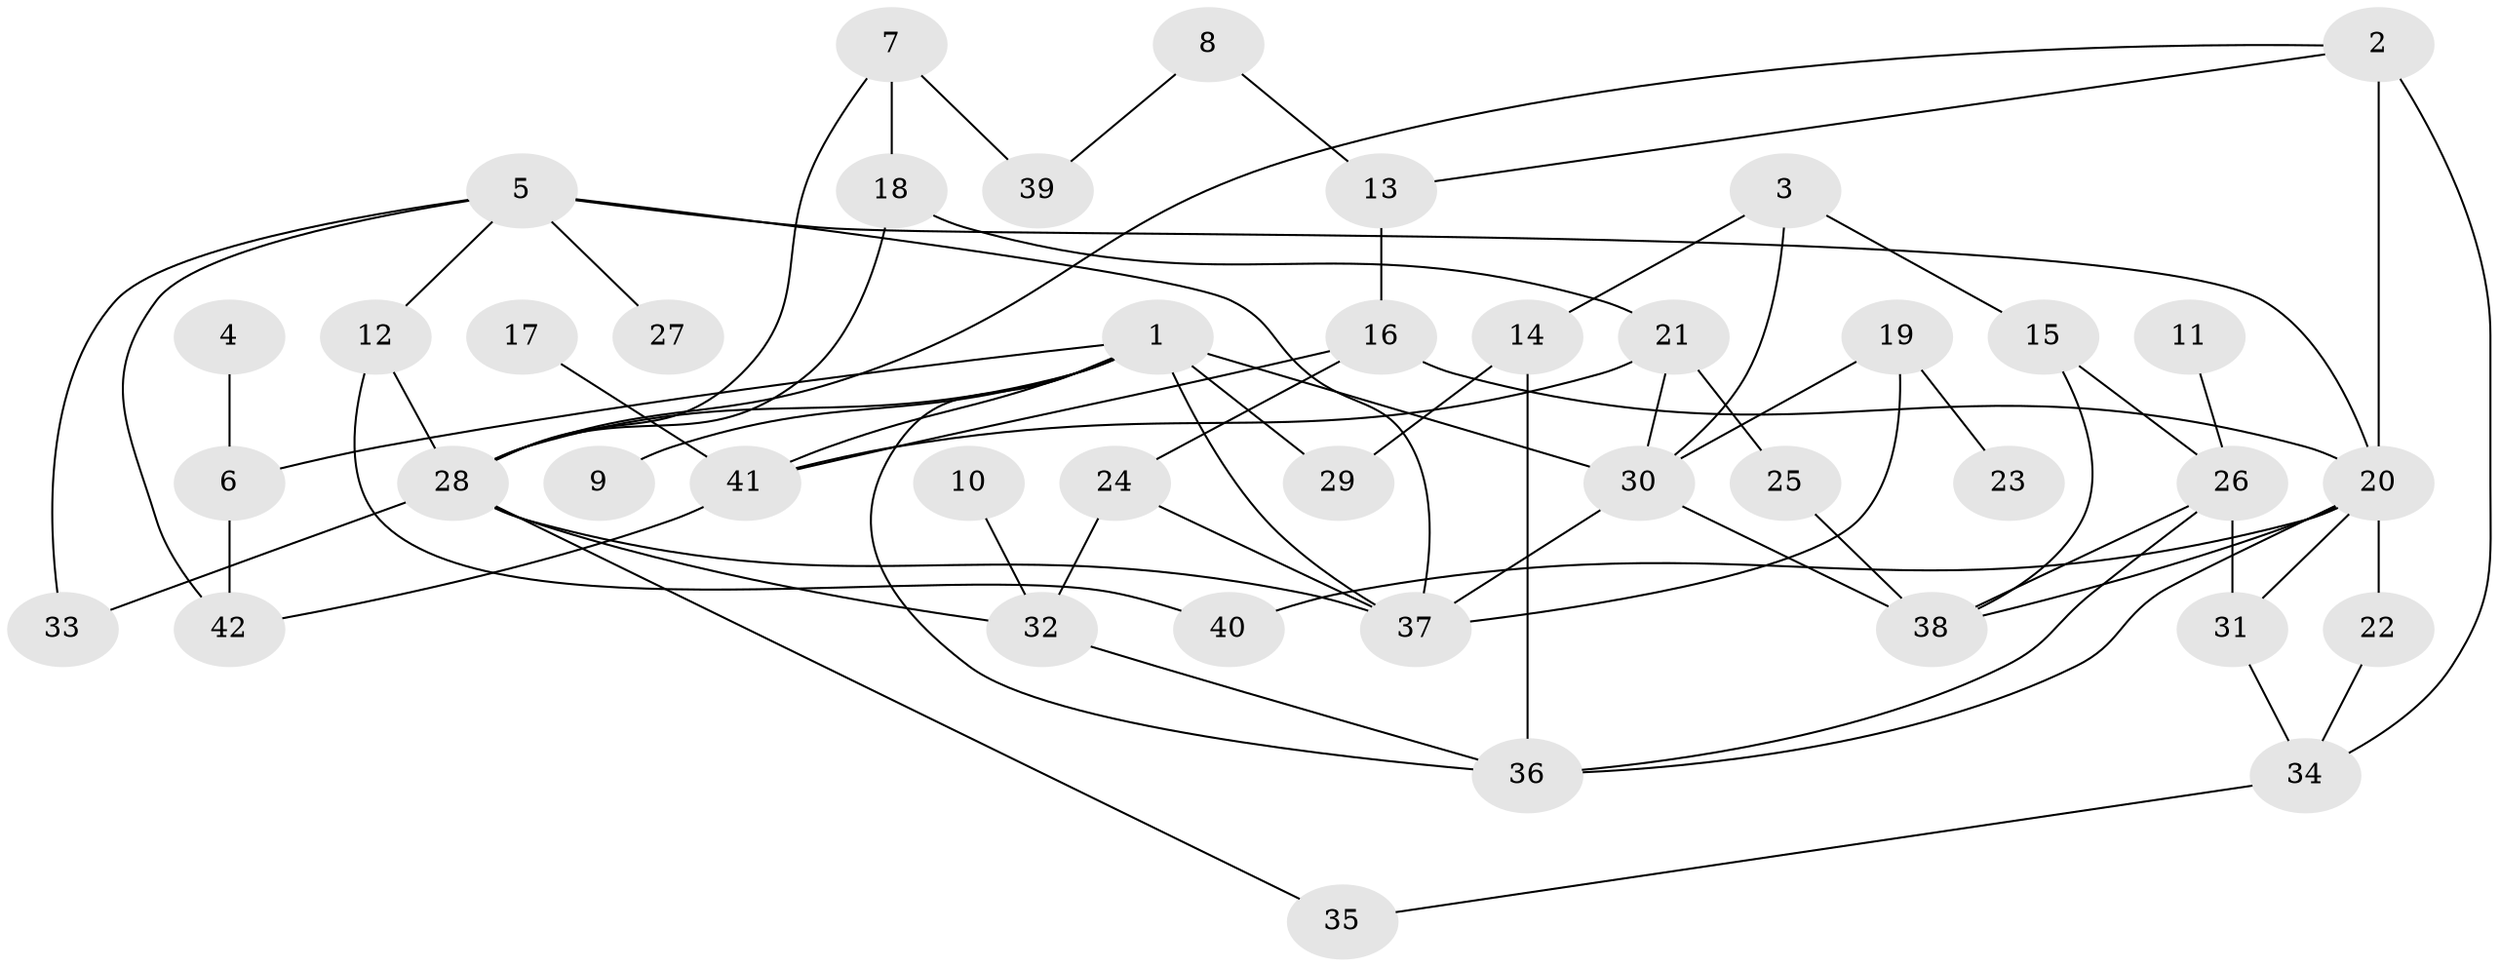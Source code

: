// original degree distribution, {7: 0.021739130434782608, 9: 0.007246376811594203, 3: 0.18115942028985507, 4: 0.12318840579710146, 2: 0.3333333333333333, 6: 0.014492753623188406, 8: 0.007246376811594203, 1: 0.2826086956521739, 5: 0.028985507246376812}
// Generated by graph-tools (version 1.1) at 2025/36/03/04/25 23:36:02]
// undirected, 42 vertices, 71 edges
graph export_dot {
  node [color=gray90,style=filled];
  1;
  2;
  3;
  4;
  5;
  6;
  7;
  8;
  9;
  10;
  11;
  12;
  13;
  14;
  15;
  16;
  17;
  18;
  19;
  20;
  21;
  22;
  23;
  24;
  25;
  26;
  27;
  28;
  29;
  30;
  31;
  32;
  33;
  34;
  35;
  36;
  37;
  38;
  39;
  40;
  41;
  42;
  1 -- 6 [weight=1.0];
  1 -- 9 [weight=1.0];
  1 -- 28 [weight=1.0];
  1 -- 29 [weight=1.0];
  1 -- 30 [weight=2.0];
  1 -- 36 [weight=1.0];
  1 -- 37 [weight=1.0];
  1 -- 41 [weight=2.0];
  2 -- 13 [weight=1.0];
  2 -- 20 [weight=2.0];
  2 -- 28 [weight=1.0];
  2 -- 34 [weight=1.0];
  3 -- 14 [weight=1.0];
  3 -- 15 [weight=1.0];
  3 -- 30 [weight=1.0];
  4 -- 6 [weight=1.0];
  5 -- 12 [weight=1.0];
  5 -- 20 [weight=1.0];
  5 -- 27 [weight=1.0];
  5 -- 33 [weight=1.0];
  5 -- 37 [weight=1.0];
  5 -- 42 [weight=1.0];
  6 -- 42 [weight=1.0];
  7 -- 18 [weight=1.0];
  7 -- 28 [weight=1.0];
  7 -- 39 [weight=1.0];
  8 -- 13 [weight=1.0];
  8 -- 39 [weight=1.0];
  10 -- 32 [weight=1.0];
  11 -- 26 [weight=1.0];
  12 -- 28 [weight=1.0];
  12 -- 40 [weight=1.0];
  13 -- 16 [weight=1.0];
  14 -- 29 [weight=1.0];
  14 -- 36 [weight=1.0];
  15 -- 26 [weight=1.0];
  15 -- 38 [weight=1.0];
  16 -- 20 [weight=1.0];
  16 -- 24 [weight=1.0];
  16 -- 41 [weight=1.0];
  17 -- 41 [weight=1.0];
  18 -- 21 [weight=1.0];
  18 -- 28 [weight=1.0];
  19 -- 23 [weight=1.0];
  19 -- 30 [weight=1.0];
  19 -- 37 [weight=1.0];
  20 -- 22 [weight=1.0];
  20 -- 31 [weight=1.0];
  20 -- 36 [weight=1.0];
  20 -- 38 [weight=1.0];
  20 -- 40 [weight=1.0];
  21 -- 25 [weight=1.0];
  21 -- 30 [weight=1.0];
  21 -- 41 [weight=1.0];
  22 -- 34 [weight=1.0];
  24 -- 32 [weight=1.0];
  24 -- 37 [weight=1.0];
  25 -- 38 [weight=1.0];
  26 -- 31 [weight=1.0];
  26 -- 36 [weight=1.0];
  26 -- 38 [weight=1.0];
  28 -- 32 [weight=1.0];
  28 -- 33 [weight=1.0];
  28 -- 35 [weight=1.0];
  28 -- 37 [weight=1.0];
  30 -- 37 [weight=3.0];
  30 -- 38 [weight=1.0];
  31 -- 34 [weight=1.0];
  32 -- 36 [weight=1.0];
  34 -- 35 [weight=1.0];
  41 -- 42 [weight=1.0];
}
